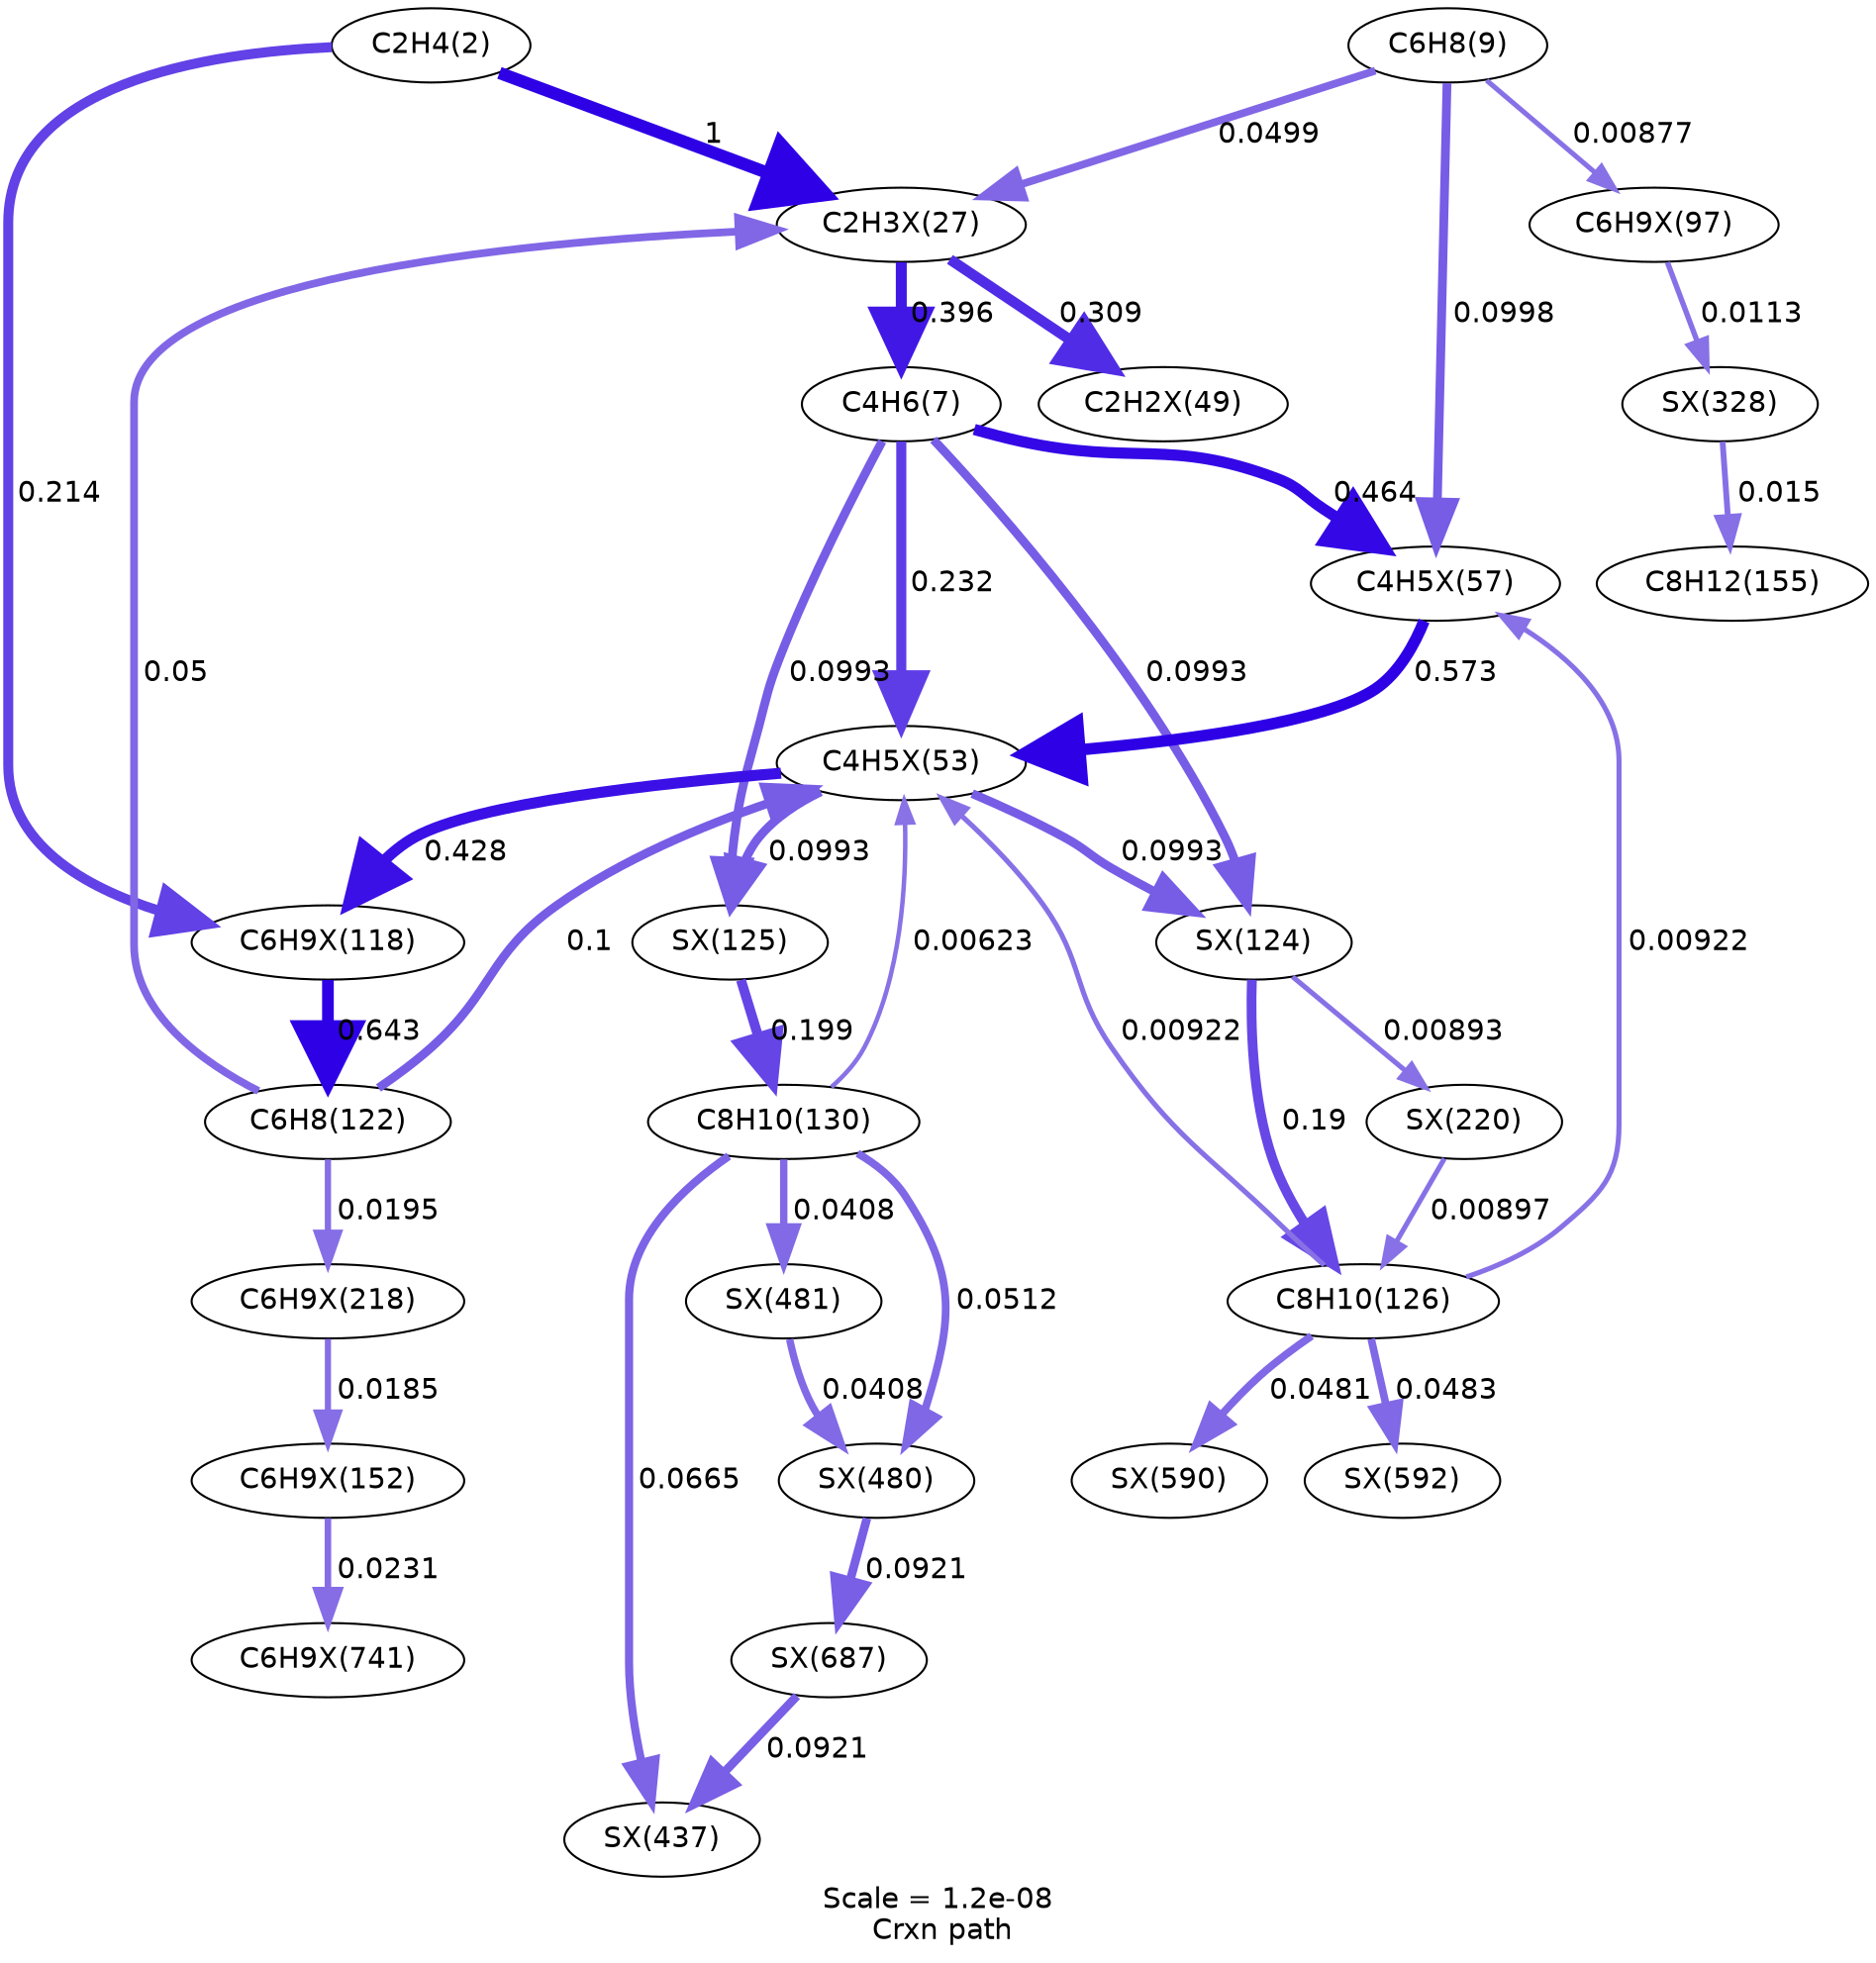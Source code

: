 digraph reaction_paths {
center=1;
s5 -> s58[fontname="Helvetica", style="setlinewidth(6)", arrowsize=3, color="0.7, 1.5, 0.9"
, label=" 1"];
s5 -> s73[fontname="Helvetica", style="setlinewidth(4.84)", arrowsize=2.42, color="0.7, 0.714, 0.9"
, label=" 0.214"];
s58 -> s64[fontname="Helvetica", style="setlinewidth(5.11)", arrowsize=2.56, color="0.7, 0.809, 0.9"
, label=" 0.309"];
s58 -> s8[fontname="Helvetica", style="setlinewidth(5.3)", arrowsize=2.65, color="0.7, 0.896, 0.9"
, label=" 0.396"];
s9 -> s58[fontname="Helvetica", style="setlinewidth(3.74)", arrowsize=1.87, color="0.7, 0.55, 0.9"
, label=" 0.0499"];
s13 -> s58[fontname="Helvetica", style="setlinewidth(3.74)", arrowsize=1.87, color="0.7, 0.55, 0.9"
, label=" 0.05"];
s8 -> s66[fontname="Helvetica", style="setlinewidth(5.42)", arrowsize=2.71, color="0.7, 0.964, 0.9"
, label=" 0.464"];
s8 -> s65[fontname="Helvetica", style="setlinewidth(4.9)", arrowsize=2.45, color="0.7, 0.732, 0.9"
, label=" 0.232"];
s8 -> s75[fontname="Helvetica", style="setlinewidth(4.26)", arrowsize=2.13, color="0.7, 0.599, 0.9"
, label=" 0.0993"];
s8 -> s74[fontname="Helvetica", style="setlinewidth(4.26)", arrowsize=2.13, color="0.7, 0.599, 0.9"
, label=" 0.0993"];
s9 -> s66[fontname="Helvetica", style="setlinewidth(4.26)", arrowsize=2.13, color="0.7, 0.6, 0.9"
, label=" 0.0998"];
s66 -> s65[fontname="Helvetica", style="setlinewidth(5.58)", arrowsize=2.79, color="0.7, 1.07, 0.9"
, label=" 0.573"];
s14 -> s66[fontname="Helvetica", style="setlinewidth(2.46)", arrowsize=1.23, color="0.7, 0.509, 0.9"
, label=" 0.00922"];
s9 -> s72[fontname="Helvetica", style="setlinewidth(2.42)", arrowsize=1.21, color="0.7, 0.509, 0.9"
, label=" 0.00877"];
s65 -> s73[fontname="Helvetica", style="setlinewidth(5.36)", arrowsize=2.68, color="0.7, 0.928, 0.9"
, label=" 0.428"];
s13 -> s65[fontname="Helvetica", style="setlinewidth(4.26)", arrowsize=2.13, color="0.7, 0.6, 0.9"
, label=" 0.1"];
s65 -> s75[fontname="Helvetica", style="setlinewidth(4.26)", arrowsize=2.13, color="0.7, 0.599, 0.9"
, label=" 0.0993"];
s15 -> s65[fontname="Helvetica", style="setlinewidth(2.17)", arrowsize=1.08, color="0.7, 0.506, 0.9"
, label=" 0.00623"];
s65 -> s74[fontname="Helvetica", style="setlinewidth(4.26)", arrowsize=2.13, color="0.7, 0.599, 0.9"
, label=" 0.0993"];
s14 -> s65[fontname="Helvetica", style="setlinewidth(2.46)", arrowsize=1.23, color="0.7, 0.509, 0.9"
, label=" 0.00922"];
s73 -> s13[fontname="Helvetica", style="setlinewidth(5.67)", arrowsize=2.83, color="0.7, 1.14, 0.9"
, label=" 0.643"];
s13 -> s79[fontname="Helvetica", style="setlinewidth(3.03)", arrowsize=1.51, color="0.7, 0.52, 0.9"
, label=" 0.0195"];
s72 -> s84[fontname="Helvetica", style="setlinewidth(2.61)", arrowsize=1.31, color="0.7, 0.511, 0.9"
, label=" 0.0113"];
s75 -> s15[fontname="Helvetica", style="setlinewidth(4.78)", arrowsize=2.39, color="0.7, 0.699, 0.9"
, label=" 0.199"];
s15 -> s88[fontname="Helvetica", style="setlinewidth(3.95)", arrowsize=1.98, color="0.7, 0.567, 0.9"
, label=" 0.0665"];
s15 -> s89[fontname="Helvetica", style="setlinewidth(3.76)", arrowsize=1.88, color="0.7, 0.551, 0.9"
, label=" 0.0512"];
s15 -> s90[fontname="Helvetica", style="setlinewidth(3.58)", arrowsize=1.79, color="0.7, 0.541, 0.9"
, label=" 0.0408"];
s74 -> s14[fontname="Helvetica", style="setlinewidth(4.75)", arrowsize=2.37, color="0.7, 0.69, 0.9"
, label=" 0.19"];
s74 -> s80[fontname="Helvetica", style="setlinewidth(2.44)", arrowsize=1.22, color="0.7, 0.509, 0.9"
, label=" 0.00893"];
s80 -> s14[fontname="Helvetica", style="setlinewidth(2.44)", arrowsize=1.22, color="0.7, 0.509, 0.9"
, label=" 0.00897"];
s14 -> s93[fontname="Helvetica", style="setlinewidth(3.71)", arrowsize=1.86, color="0.7, 0.548, 0.9"
, label=" 0.0483"];
s14 -> s91[fontname="Helvetica", style="setlinewidth(3.71)", arrowsize=1.85, color="0.7, 0.548, 0.9"
, label=" 0.0481"];
s79 -> s76[fontname="Helvetica", style="setlinewidth(2.99)", arrowsize=1.49, color="0.7, 0.519, 0.9"
, label=" 0.0185"];
s76 -> s100[fontname="Helvetica", style="setlinewidth(3.16)", arrowsize=1.58, color="0.7, 0.523, 0.9"
, label=" 0.0231"];
s96 -> s88[fontname="Helvetica", style="setlinewidth(4.2)", arrowsize=2.1, color="0.7, 0.592, 0.9"
, label=" 0.0921"];
s89 -> s96[fontname="Helvetica", style="setlinewidth(4.2)", arrowsize=2.1, color="0.7, 0.592, 0.9"
, label=" 0.0921"];
s90 -> s89[fontname="Helvetica", style="setlinewidth(3.59)", arrowsize=1.79, color="0.7, 0.541, 0.9"
, label=" 0.0408"];
s84 -> s16[fontname="Helvetica", style="setlinewidth(2.83)", arrowsize=1.42, color="0.7, 0.515, 0.9"
, label=" 0.015"];
s5 [ fontname="Helvetica", label="C2H4(2)"];
s8 [ fontname="Helvetica", label="C4H6(7)"];
s9 [ fontname="Helvetica", label="C6H8(9)"];
s13 [ fontname="Helvetica", label="C6H8(122)"];
s14 [ fontname="Helvetica", label="C8H10(126)"];
s15 [ fontname="Helvetica", label="C8H10(130)"];
s16 [ fontname="Helvetica", label="C8H12(155)"];
s58 [ fontname="Helvetica", label="C2H3X(27)"];
s64 [ fontname="Helvetica", label="C2H2X(49)"];
s65 [ fontname="Helvetica", label="C4H5X(53)"];
s66 [ fontname="Helvetica", label="C4H5X(57)"];
s72 [ fontname="Helvetica", label="C6H9X(97)"];
s73 [ fontname="Helvetica", label="C6H9X(118)"];
s74 [ fontname="Helvetica", label="SX(124)"];
s75 [ fontname="Helvetica", label="SX(125)"];
s76 [ fontname="Helvetica", label="C6H9X(152)"];
s79 [ fontname="Helvetica", label="C6H9X(218)"];
s80 [ fontname="Helvetica", label="SX(220)"];
s84 [ fontname="Helvetica", label="SX(328)"];
s88 [ fontname="Helvetica", label="SX(437)"];
s89 [ fontname="Helvetica", label="SX(480)"];
s90 [ fontname="Helvetica", label="SX(481)"];
s91 [ fontname="Helvetica", label="SX(590)"];
s93 [ fontname="Helvetica", label="SX(592)"];
s96 [ fontname="Helvetica", label="SX(687)"];
s100 [ fontname="Helvetica", label="C6H9X(741)"];
 label = "Scale = 1.2e-08\l Crxn path";
 fontname = "Helvetica";
}
